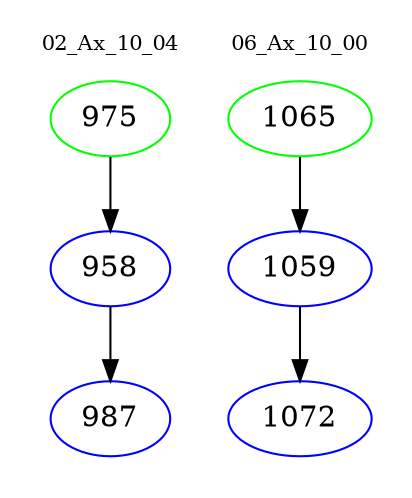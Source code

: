 digraph{
subgraph cluster_0 {
color = white
label = "02_Ax_10_04";
fontsize=10;
T0_975 [label="975", color="green"]
T0_975 -> T0_958 [color="black"]
T0_958 [label="958", color="blue"]
T0_958 -> T0_987 [color="black"]
T0_987 [label="987", color="blue"]
}
subgraph cluster_1 {
color = white
label = "06_Ax_10_00";
fontsize=10;
T1_1065 [label="1065", color="green"]
T1_1065 -> T1_1059 [color="black"]
T1_1059 [label="1059", color="blue"]
T1_1059 -> T1_1072 [color="black"]
T1_1072 [label="1072", color="blue"]
}
}
